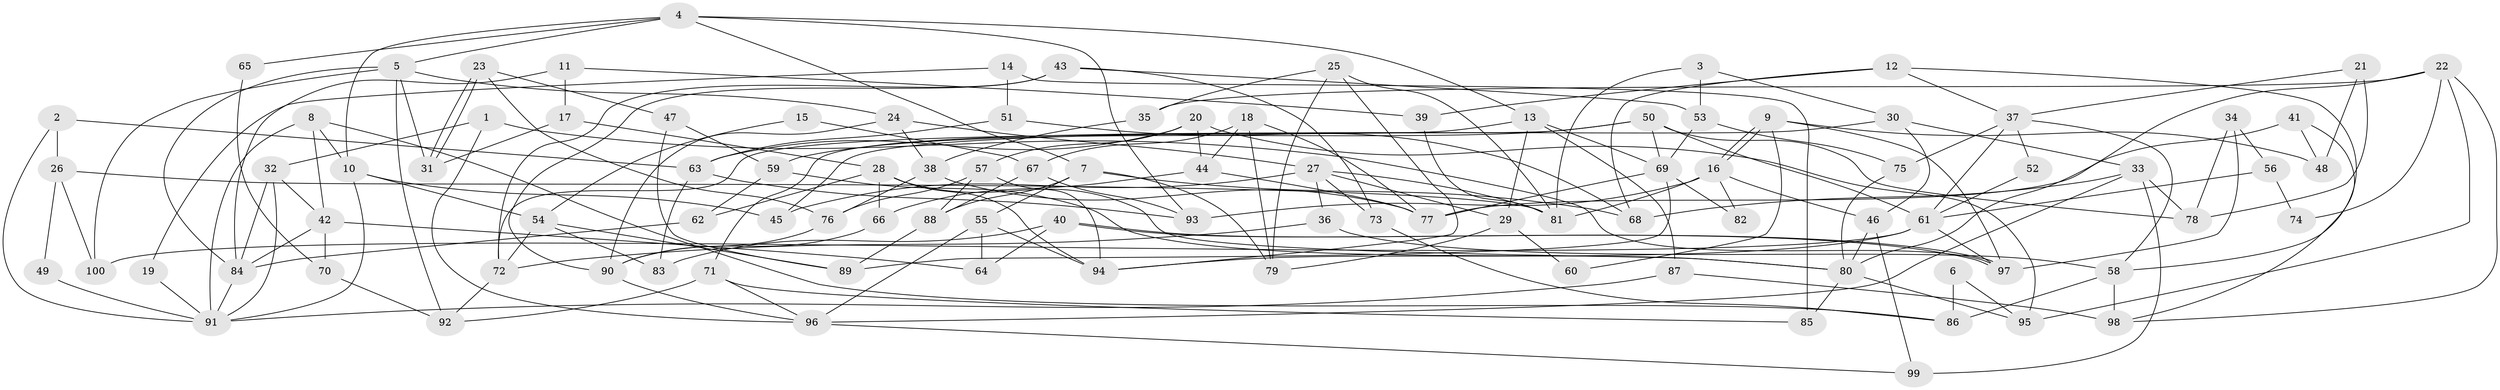 // Generated by graph-tools (version 1.1) at 2025/38/02/21/25 10:38:59]
// undirected, 100 vertices, 200 edges
graph export_dot {
graph [start="1"]
  node [color=gray90,style=filled];
  1;
  2;
  3;
  4;
  5;
  6;
  7;
  8;
  9;
  10;
  11;
  12;
  13;
  14;
  15;
  16;
  17;
  18;
  19;
  20;
  21;
  22;
  23;
  24;
  25;
  26;
  27;
  28;
  29;
  30;
  31;
  32;
  33;
  34;
  35;
  36;
  37;
  38;
  39;
  40;
  41;
  42;
  43;
  44;
  45;
  46;
  47;
  48;
  49;
  50;
  51;
  52;
  53;
  54;
  55;
  56;
  57;
  58;
  59;
  60;
  61;
  62;
  63;
  64;
  65;
  66;
  67;
  68;
  69;
  70;
  71;
  72;
  73;
  74;
  75;
  76;
  77;
  78;
  79;
  80;
  81;
  82;
  83;
  84;
  85;
  86;
  87;
  88;
  89;
  90;
  91;
  92;
  93;
  94;
  95;
  96;
  97;
  98;
  99;
  100;
  1 -- 97;
  1 -- 32;
  1 -- 96;
  2 -- 26;
  2 -- 91;
  2 -- 63;
  3 -- 53;
  3 -- 30;
  3 -- 81;
  4 -- 5;
  4 -- 93;
  4 -- 7;
  4 -- 10;
  4 -- 13;
  4 -- 65;
  5 -- 24;
  5 -- 84;
  5 -- 31;
  5 -- 92;
  5 -- 100;
  6 -- 86;
  6 -- 95;
  7 -- 55;
  7 -- 68;
  7 -- 79;
  7 -- 88;
  8 -- 10;
  8 -- 42;
  8 -- 86;
  8 -- 91;
  9 -- 97;
  9 -- 16;
  9 -- 16;
  9 -- 48;
  9 -- 60;
  10 -- 91;
  10 -- 45;
  10 -- 54;
  11 -- 39;
  11 -- 17;
  11 -- 84;
  12 -- 68;
  12 -- 58;
  12 -- 37;
  12 -- 39;
  13 -- 72;
  13 -- 29;
  13 -- 69;
  13 -- 87;
  14 -- 51;
  14 -- 85;
  14 -- 19;
  15 -- 67;
  15 -- 54;
  16 -- 81;
  16 -- 46;
  16 -- 82;
  16 -- 93;
  17 -- 31;
  17 -- 28;
  18 -- 44;
  18 -- 79;
  18 -- 67;
  18 -- 77;
  19 -- 91;
  20 -- 57;
  20 -- 63;
  20 -- 44;
  20 -- 95;
  21 -- 37;
  21 -- 48;
  21 -- 78;
  22 -- 98;
  22 -- 80;
  22 -- 35;
  22 -- 74;
  22 -- 95;
  23 -- 47;
  23 -- 31;
  23 -- 31;
  23 -- 76;
  24 -- 27;
  24 -- 90;
  24 -- 38;
  25 -- 94;
  25 -- 81;
  25 -- 35;
  25 -- 79;
  26 -- 81;
  26 -- 100;
  26 -- 49;
  27 -- 29;
  27 -- 73;
  27 -- 36;
  27 -- 45;
  27 -- 81;
  28 -- 66;
  28 -- 80;
  28 -- 62;
  28 -- 94;
  29 -- 79;
  29 -- 60;
  30 -- 45;
  30 -- 33;
  30 -- 46;
  32 -- 84;
  32 -- 91;
  32 -- 42;
  33 -- 96;
  33 -- 99;
  33 -- 68;
  33 -- 78;
  34 -- 97;
  34 -- 78;
  34 -- 56;
  35 -- 38;
  36 -- 72;
  36 -- 58;
  37 -- 61;
  37 -- 52;
  37 -- 58;
  37 -- 75;
  38 -- 76;
  38 -- 77;
  39 -- 81;
  40 -- 97;
  40 -- 97;
  40 -- 64;
  40 -- 83;
  41 -- 77;
  41 -- 98;
  41 -- 48;
  42 -- 84;
  42 -- 64;
  42 -- 70;
  43 -- 53;
  43 -- 90;
  43 -- 72;
  43 -- 73;
  44 -- 77;
  44 -- 66;
  46 -- 80;
  46 -- 99;
  47 -- 89;
  47 -- 59;
  49 -- 91;
  50 -- 69;
  50 -- 78;
  50 -- 59;
  50 -- 61;
  50 -- 71;
  51 -- 68;
  51 -- 63;
  52 -- 61;
  53 -- 75;
  53 -- 69;
  54 -- 83;
  54 -- 72;
  54 -- 89;
  55 -- 96;
  55 -- 94;
  55 -- 64;
  56 -- 61;
  56 -- 74;
  57 -- 76;
  57 -- 88;
  57 -- 94;
  58 -- 86;
  58 -- 98;
  59 -- 80;
  59 -- 62;
  61 -- 94;
  61 -- 97;
  61 -- 100;
  62 -- 84;
  63 -- 93;
  63 -- 83;
  65 -- 70;
  66 -- 90;
  67 -- 88;
  67 -- 93;
  69 -- 77;
  69 -- 82;
  69 -- 89;
  70 -- 92;
  71 -- 92;
  71 -- 85;
  71 -- 96;
  72 -- 92;
  73 -- 86;
  75 -- 80;
  76 -- 90;
  80 -- 95;
  80 -- 85;
  84 -- 91;
  87 -- 91;
  87 -- 98;
  88 -- 89;
  90 -- 96;
  96 -- 99;
}
